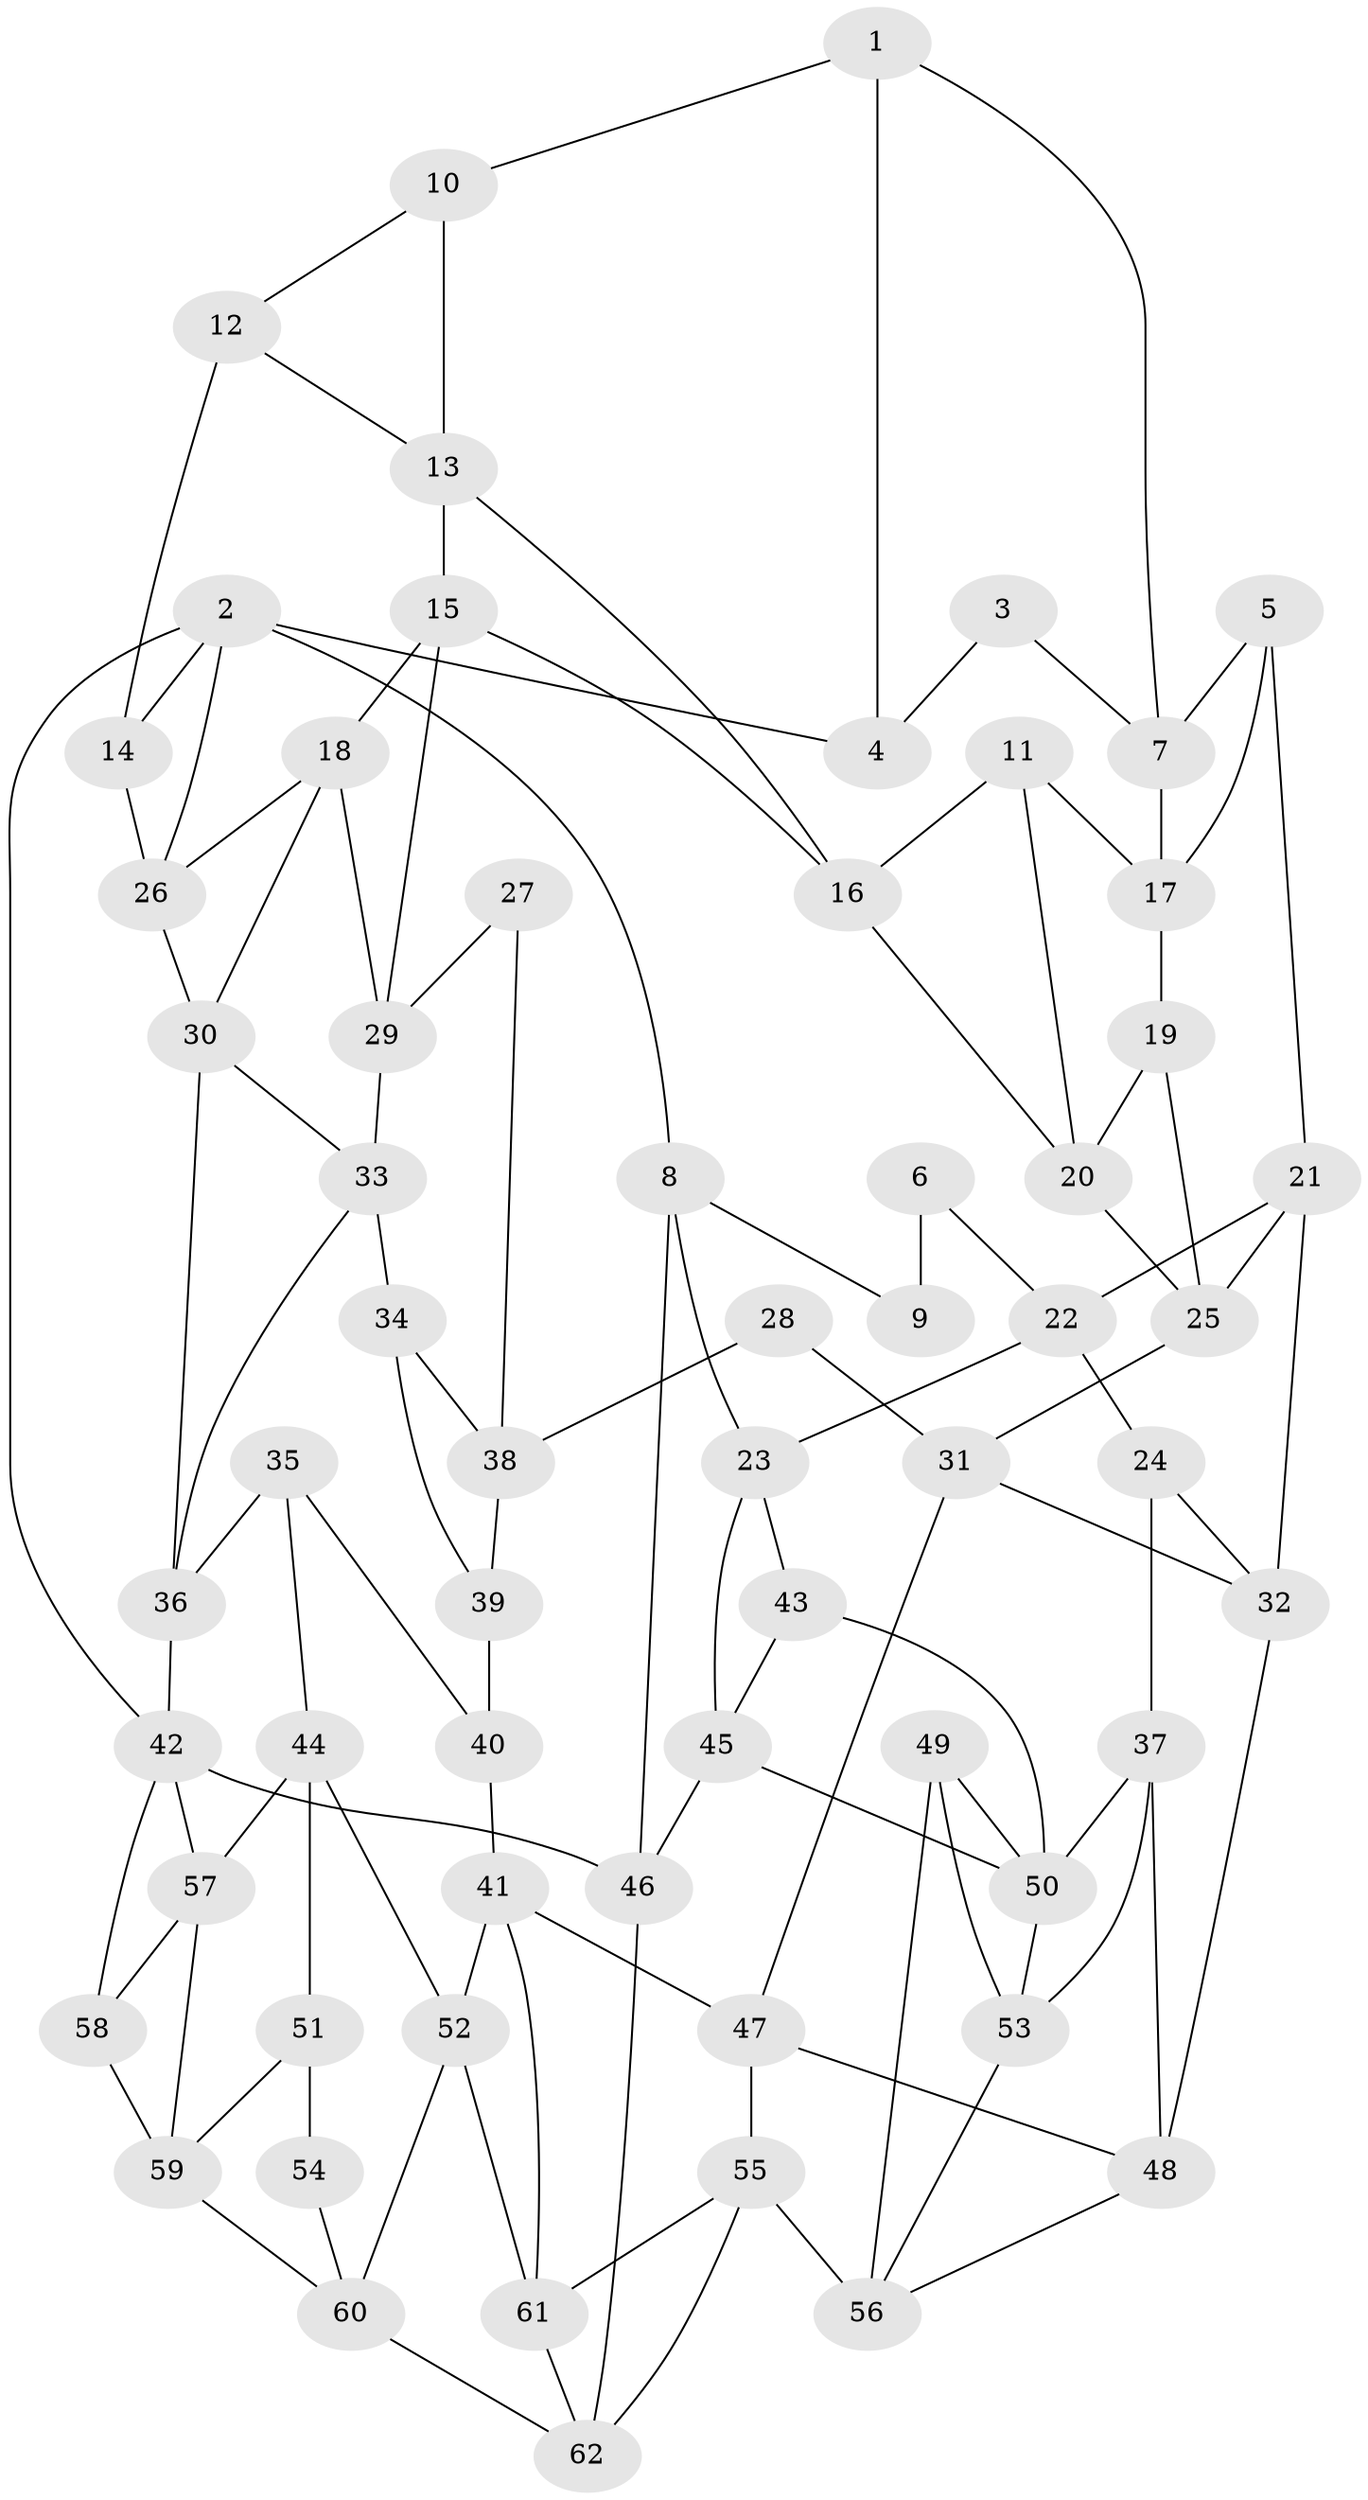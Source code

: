 // original degree distribution, {4: 0.21951219512195122, 5: 0.5447154471544715, 3: 0.024390243902439025, 6: 0.21138211382113822}
// Generated by graph-tools (version 1.1) at 2025/03/03/09/25 03:03:16]
// undirected, 62 vertices, 111 edges
graph export_dot {
graph [start="1"]
  node [color=gray90,style=filled];
  1;
  2;
  3;
  4;
  5;
  6;
  7;
  8;
  9;
  10;
  11;
  12;
  13;
  14;
  15;
  16;
  17;
  18;
  19;
  20;
  21;
  22;
  23;
  24;
  25;
  26;
  27;
  28;
  29;
  30;
  31;
  32;
  33;
  34;
  35;
  36;
  37;
  38;
  39;
  40;
  41;
  42;
  43;
  44;
  45;
  46;
  47;
  48;
  49;
  50;
  51;
  52;
  53;
  54;
  55;
  56;
  57;
  58;
  59;
  60;
  61;
  62;
  1 -- 4 [weight=1.0];
  1 -- 7 [weight=1.0];
  1 -- 10 [weight=1.0];
  2 -- 4 [weight=1.0];
  2 -- 8 [weight=1.0];
  2 -- 14 [weight=1.0];
  2 -- 26 [weight=1.0];
  2 -- 42 [weight=1.0];
  3 -- 4 [weight=1.0];
  3 -- 7 [weight=1.0];
  5 -- 7 [weight=1.0];
  5 -- 17 [weight=1.0];
  5 -- 21 [weight=1.0];
  6 -- 9 [weight=2.0];
  6 -- 22 [weight=1.0];
  7 -- 17 [weight=1.0];
  8 -- 9 [weight=2.0];
  8 -- 23 [weight=1.0];
  8 -- 46 [weight=1.0];
  10 -- 12 [weight=1.0];
  10 -- 13 [weight=1.0];
  11 -- 16 [weight=1.0];
  11 -- 17 [weight=1.0];
  11 -- 20 [weight=1.0];
  12 -- 13 [weight=1.0];
  12 -- 14 [weight=2.0];
  13 -- 15 [weight=1.0];
  13 -- 16 [weight=1.0];
  14 -- 26 [weight=1.0];
  15 -- 16 [weight=1.0];
  15 -- 18 [weight=1.0];
  15 -- 29 [weight=1.0];
  16 -- 20 [weight=1.0];
  17 -- 19 [weight=1.0];
  18 -- 26 [weight=1.0];
  18 -- 29 [weight=1.0];
  18 -- 30 [weight=1.0];
  19 -- 20 [weight=1.0];
  19 -- 25 [weight=1.0];
  20 -- 25 [weight=1.0];
  21 -- 22 [weight=1.0];
  21 -- 25 [weight=1.0];
  21 -- 32 [weight=1.0];
  22 -- 23 [weight=1.0];
  22 -- 24 [weight=1.0];
  23 -- 43 [weight=1.0];
  23 -- 45 [weight=1.0];
  24 -- 32 [weight=1.0];
  24 -- 37 [weight=1.0];
  25 -- 31 [weight=1.0];
  26 -- 30 [weight=1.0];
  27 -- 29 [weight=1.0];
  27 -- 38 [weight=2.0];
  28 -- 31 [weight=1.0];
  28 -- 38 [weight=2.0];
  29 -- 33 [weight=1.0];
  30 -- 33 [weight=1.0];
  30 -- 36 [weight=1.0];
  31 -- 32 [weight=1.0];
  31 -- 47 [weight=1.0];
  32 -- 48 [weight=1.0];
  33 -- 34 [weight=1.0];
  33 -- 36 [weight=1.0];
  34 -- 38 [weight=1.0];
  34 -- 39 [weight=1.0];
  35 -- 36 [weight=1.0];
  35 -- 40 [weight=1.0];
  35 -- 44 [weight=1.0];
  36 -- 42 [weight=1.0];
  37 -- 48 [weight=1.0];
  37 -- 50 [weight=1.0];
  37 -- 53 [weight=1.0];
  38 -- 39 [weight=1.0];
  39 -- 40 [weight=2.0];
  40 -- 41 [weight=1.0];
  41 -- 47 [weight=1.0];
  41 -- 52 [weight=1.0];
  41 -- 61 [weight=1.0];
  42 -- 46 [weight=1.0];
  42 -- 57 [weight=1.0];
  42 -- 58 [weight=1.0];
  43 -- 45 [weight=1.0];
  43 -- 50 [weight=2.0];
  44 -- 51 [weight=1.0];
  44 -- 52 [weight=1.0];
  44 -- 57 [weight=1.0];
  45 -- 46 [weight=1.0];
  45 -- 50 [weight=1.0];
  46 -- 62 [weight=1.0];
  47 -- 48 [weight=1.0];
  47 -- 55 [weight=1.0];
  48 -- 56 [weight=1.0];
  49 -- 50 [weight=1.0];
  49 -- 53 [weight=1.0];
  49 -- 56 [weight=1.0];
  50 -- 53 [weight=1.0];
  51 -- 54 [weight=2.0];
  51 -- 59 [weight=1.0];
  52 -- 60 [weight=1.0];
  52 -- 61 [weight=1.0];
  53 -- 56 [weight=1.0];
  54 -- 60 [weight=1.0];
  55 -- 56 [weight=1.0];
  55 -- 61 [weight=1.0];
  55 -- 62 [weight=1.0];
  57 -- 58 [weight=1.0];
  57 -- 59 [weight=1.0];
  58 -- 59 [weight=1.0];
  59 -- 60 [weight=1.0];
  60 -- 62 [weight=1.0];
  61 -- 62 [weight=1.0];
}
